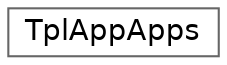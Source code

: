 digraph "Graphical Class Hierarchy"
{
 // LATEX_PDF_SIZE
  bgcolor="transparent";
  edge [fontname=Helvetica,fontsize=14,labelfontname=Helvetica,labelfontsize=14];
  node [fontname=Helvetica,fontsize=14,shape=box,height=0.2,width=0.4];
  rankdir="LR";
  Node0 [id="Node000000",label="TplAppApps",height=0.2,width=0.4,color="grey40", fillcolor="white", style="filled",URL="$d9/d19/classTplAppApps.html",tooltip=" "];
}

